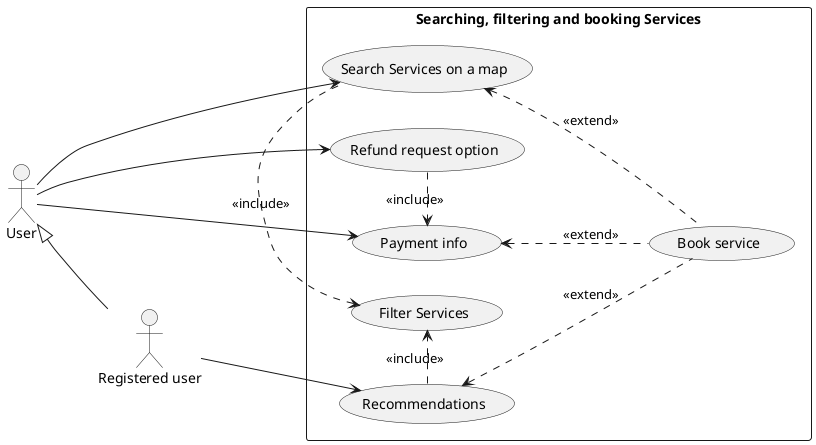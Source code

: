 @startuml
left to right direction
actor "User" as AC_U
actor "Registered user" as AC_FT
rectangle "Searching, filtering and booking Services" {
    usecase "Search Services on a map" as UC_SM
    usecase "Payment info" as UC_PI
    usecase "Refund request option" as UC_RR
    usecase "Recommendations" as UC_RS
    usecase "Book service" as UC_BS
    usecase "Filter Services" AS UC_FS
}
UC_BS .u.> UC_SM : <<extend>>
UC_BS .u.> UC_RS : <<extend>>
UC_BS .u.> UC_PI : <<extend>>
UC_SM .l.> UC_FS : <<include>>
UC_RS .r.> UC_FS : <<include>>
UC_RR .r.> UC_PI : <<include>>

AC_U --> UC_SM
AC_U --> UC_PI
AC_U --> UC_RR
AC_FT -u-|> AC_U
AC_FT --> UC_RS
@enduml